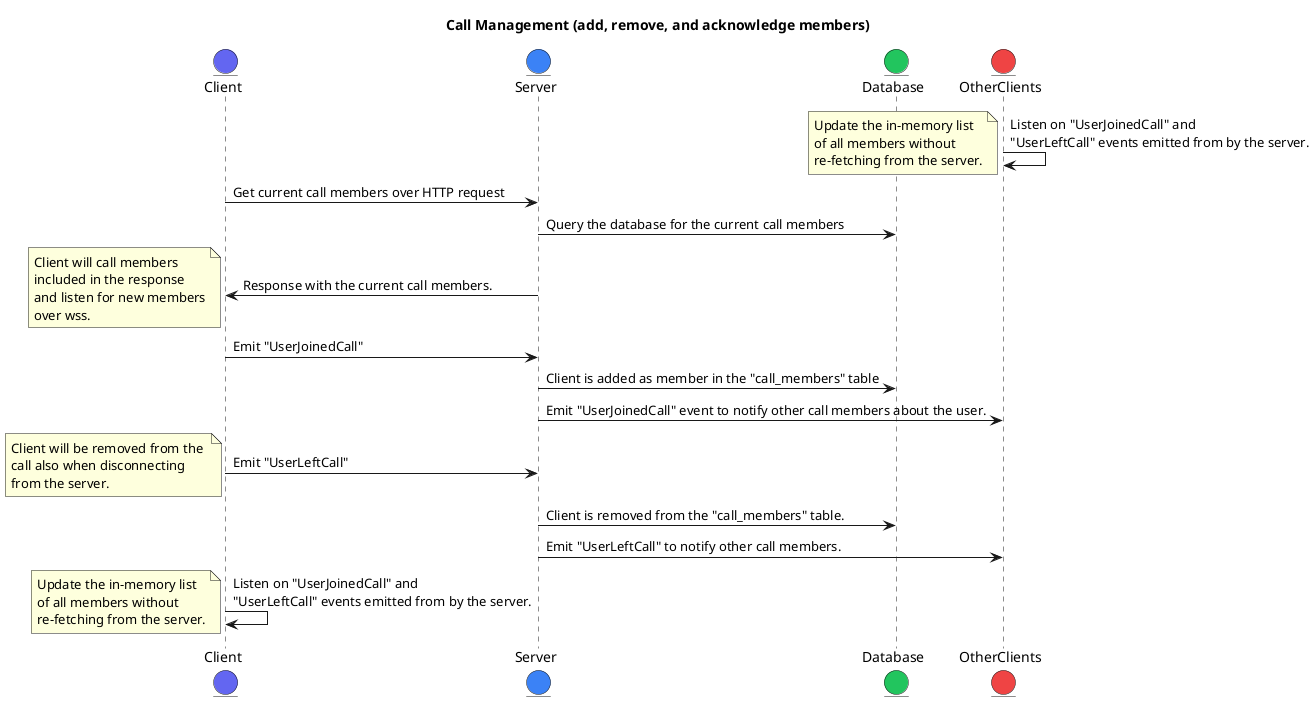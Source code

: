 @startuml

title Call Management (add, remove, and acknowledge members)

entity Client as client #6366f1
entity Server as server #3b82f6 
entity Database as database #22c55e 
entity OtherClients as others #ef4444 

others -> others: Listen on "UserJoinedCall" and\n"UserLeftCall" events emitted from by the server.
note left: Update the in-memory list\nof all members without\nre-fetching from the server.
client -> server: Get current call members over HTTP request 
server -> database: Query the database for the current call members
server -> client: Response with the current call members.
note left: Client will call members\nincluded in the response\nand listen for new members\nover wss.
client -> server: Emit "UserJoinedCall"  
server -> database: Client is added as member in the "call_members" table
server -> others: Emit "UserJoinedCall" event to notify other call members about the user. 
client -> server: Emit "UserLeftCall" 
note left: Client will be removed from the \ncall also when disconnecting\nfrom the server.
server -> database: Client is removed from the "call_members" table.
server -> others: Emit "UserLeftCall" to notify other call members.
client -> client: Listen on "UserJoinedCall" and\n"UserLeftCall" events emitted from by the server.
note left: Update the in-memory list\nof all members without\nre-fetching from the server.

@enduml
